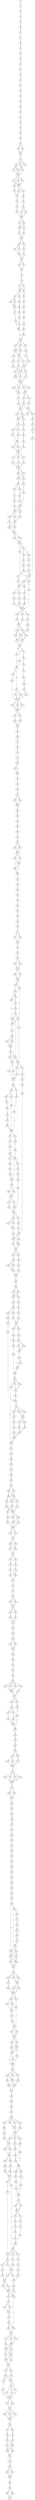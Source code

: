 strict digraph  {
	S0 -> S1 [ label = M ];
	S1 -> S2 [ label = L ];
	S2 -> S3 [ label = V ];
	S3 -> S4 [ label = G ];
	S4 -> S5 [ label = V ];
	S5 -> S6 [ label = S ];
	S6 -> S7 [ label = S ];
	S7 -> S8 [ label = E ];
	S8 -> S9 [ label = K ];
	S9 -> S10 [ label = G ];
	S10 -> S11 [ label = A ];
	S11 -> S12 [ label = T ];
	S12 -> S13 [ label = T ];
	S13 -> S14 [ label = M ];
	S14 -> S15 [ label = V ];
	S15 -> S16 [ label = T ];
	S16 -> S17 [ label = L ];
	S17 -> S18 [ label = I ];
	S18 -> S19 [ label = T ];
	S19 -> S20 [ label = E ];
	S20 -> S21 [ label = K ];
	S21 -> S22 [ label = L ];
	S22 -> S23 [ label = Q ];
	S23 -> S24 [ label = N ];
	S24 -> S25 [ label = Q ];
	S25 -> S26 [ label = S ];
	S26 -> S27 [ label = L ];
	S27 -> S28 [ label = N ];
	S27 -> S29 [ label = D ];
	S28 -> S30 [ label = D ];
	S29 -> S30 [ label = D ];
	S30 -> S31 [ label = L ];
	S31 -> S32 [ label = P ];
	S31 -> S33 [ label = A ];
	S31 -> S34 [ label = T ];
	S32 -> S35 [ label = C ];
	S33 -> S36 [ label = R ];
	S33 -> S37 [ label = H ];
	S34 -> S35 [ label = C ];
	S35 -> S38 [ label = K ];
	S36 -> S38 [ label = K ];
	S37 -> S38 [ label = K ];
	S38 -> S39 [ label = A ];
	S38 -> S40 [ label = T ];
	S38 -> S41 [ label = S ];
	S39 -> S42 [ label = Y ];
	S39 -> S43 [ label = F ];
	S40 -> S42 [ label = Y ];
	S41 -> S42 [ label = Y ];
	S42 -> S44 [ label = S ];
	S42 -> S45 [ label = D ];
	S43 -> S46 [ label = G ];
	S44 -> S47 [ label = I ];
	S45 -> S48 [ label = A ];
	S46 -> S47 [ label = I ];
	S47 -> S49 [ label = N ];
	S48 -> S50 [ label = S ];
	S49 -> S51 [ label = L ];
	S50 -> S52 [ label = P ];
	S51 -> S53 [ label = H ];
	S52 -> S54 [ label = Y ];
	S52 -> S55 [ label = R ];
	S53 -> S56 [ label = S ];
	S54 -> S56 [ label = S ];
	S55 -> S56 [ label = S ];
	S56 -> S57 [ label = S ];
	S56 -> S58 [ label = A ];
	S57 -> S59 [ label = E ];
	S58 -> S59 [ label = E ];
	S58 -> S60 [ label = G ];
	S59 -> S61 [ label = K ];
	S60 -> S62 [ label = A ];
	S61 -> S63 [ label = L ];
	S62 -> S63 [ label = L ];
	S63 -> S64 [ label = N ];
	S63 -> S65 [ label = S ];
	S64 -> S66 [ label = Q ];
	S64 -> S67 [ label = K ];
	S65 -> S68 [ label = N ];
	S66 -> S69 [ label = S ];
	S67 -> S69 [ label = S ];
	S68 -> S70 [ label = C ];
	S69 -> S71 [ label = G ];
	S70 -> S71 [ label = G ];
	S71 -> S72 [ label = S ];
	S71 -> S73 [ label = H ];
	S72 -> S74 [ label = L ];
	S73 -> S74 [ label = L ];
	S74 -> S75 [ label = F ];
	S75 -> S76 [ label = P ];
	S76 -> S77 [ label = Y ];
	S76 -> S78 [ label = F ];
	S77 -> S79 [ label = E ];
	S78 -> S80 [ label = D ];
	S78 -> S79 [ label = E ];
	S79 -> S81 [ label = I ];
	S79 -> S82 [ label = S ];
	S80 -> S83 [ label = L ];
	S81 -> S84 [ label = H ];
	S81 -> S85 [ label = S ];
	S82 -> S86 [ label = D ];
	S83 -> S87 [ label = N ];
	S84 -> S88 [ label = E ];
	S85 -> S88 [ label = E ];
	S86 -> S89 [ label = E ];
	S87 -> S90 [ label = A ];
	S88 -> S91 [ label = E ];
	S89 -> S92 [ label = D ];
	S90 -> S93 [ label = I ];
	S91 -> S94 [ label = S ];
	S92 -> S95 [ label = R ];
	S93 -> S96 [ label = L ];
	S94 -> S97 [ label = P ];
	S95 -> S98 [ label = C ];
	S96 -> S99 [ label = S ];
	S97 -> S100 [ label = W ];
	S98 -> S97 [ label = P ];
	S99 -> S101 [ label = L ];
	S100 -> S102 [ label = R ];
	S100 -> S103 [ label = T ];
	S100 -> S104 [ label = K ];
	S101 -> S105 [ label = C ];
	S102 -> S106 [ label = V ];
	S102 -> S107 [ label = A ];
	S103 -> S108 [ label = S ];
	S104 -> S106 [ label = V ];
	S105 -> S100 [ label = W ];
	S106 -> S109 [ label = I ];
	S106 -> S110 [ label = L ];
	S107 -> S110 [ label = L ];
	S108 -> S111 [ label = G ];
	S109 -> S112 [ label = S ];
	S110 -> S113 [ label = N ];
	S110 -> S114 [ label = G ];
	S111 -> S115 [ label = R ];
	S112 -> S116 [ label = R ];
	S113 -> S117 [ label = Q ];
	S114 -> S118 [ label = G ];
	S115 -> S118 [ label = G ];
	S116 -> S119 [ label = A ];
	S117 -> S120 [ label = S ];
	S118 -> S119 [ label = A ];
	S118 -> S121 [ label = R ];
	S119 -> S122 [ label = C ];
	S119 -> S123 [ label = K ];
	S120 -> S122 [ label = C ];
	S121 -> S124 [ label = Q ];
	S122 -> S125 [ label = P ];
	S123 -> S125 [ label = P ];
	S124 -> S125 [ label = P ];
	S125 -> S126 [ label = I ];
	S125 -> S127 [ label = S ];
	S125 -> S128 [ label = L ];
	S125 -> S129 [ label = V ];
	S126 -> S130 [ label = R ];
	S127 -> S131 [ label = G ];
	S128 -> S130 [ label = R ];
	S129 -> S131 [ label = G ];
	S130 -> S132 [ label = T ];
	S131 -> S133 [ label = G ];
	S131 -> S134 [ label = S ];
	S132 -> S135 [ label = E ];
	S133 -> S136 [ label = H ];
	S134 -> S137 [ label = Q ];
	S135 -> S138 [ label = A ];
	S135 -> S139 [ label = T ];
	S136 -> S138 [ label = A ];
	S137 -> S139 [ label = T ];
	S138 -> S140 [ label = T ];
	S138 -> S141 [ label = L ];
	S139 -> S142 [ label = A ];
	S139 -> S143 [ label = V ];
	S140 -> S144 [ label = K ];
	S141 -> S145 [ label = S ];
	S142 -> S144 [ label = K ];
	S143 -> S146 [ label = T ];
	S144 -> S147 [ label = N ];
	S145 -> S148 [ label = A ];
	S146 -> S149 [ label = G ];
	S147 -> S150 [ label = A ];
	S147 -> S151 [ label = T ];
	S148 -> S152 [ label = P ];
	S149 -> S153 [ label = T ];
	S150 -> S154 [ label = P ];
	S151 -> S155 [ label = T ];
	S152 -> S156 [ label = V ];
	S153 -> S157 [ label = R ];
	S154 -> S158 [ label = F ];
	S155 -> S158 [ label = F ];
	S156 -> S159 [ label = H ];
	S157 -> S160 [ label = G ];
	S158 -> S161 [ label = Y ];
	S158 -> S162 [ label = H ];
	S159 -> S163 [ label = C ];
	S160 -> S164 [ label = P ];
	S160 -> S165 [ label = S ];
	S161 -> S166 [ label = F ];
	S162 -> S166 [ label = F ];
	S163 -> S166 [ label = F ];
	S164 -> S167 [ label = S ];
	S164 -> S168 [ label = D ];
	S165 -> S169 [ label = R ];
	S166 -> S170 [ label = P ];
	S166 -> S171 [ label = A ];
	S166 -> S172 [ label = S ];
	S167 -> S173 [ label = V ];
	S167 -> S174 [ label = M ];
	S168 -> S175 [ label = A ];
	S169 -> S176 [ label = G ];
	S170 -> S177 [ label = L ];
	S171 -> S178 [ label = G ];
	S172 -> S179 [ label = T ];
	S173 -> S180 [ label = L ];
	S174 -> S181 [ label = V ];
	S175 -> S182 [ label = G ];
	S176 -> S183 [ label = W ];
	S176 -> S184 [ label = C ];
	S176 -> S185 [ label = A ];
	S177 -> S186 [ label = C ];
	S178 -> S186 [ label = C ];
	S179 -> S186 [ label = C ];
	S180 -> S187 [ label = P ];
	S181 -> S188 [ label = S ];
	S182 -> S189 [ label = L ];
	S183 -> S190 [ label = I ];
	S184 -> S191 [ label = G ];
	S185 -> S192 [ label = V ];
	S186 -> S193 [ label = P ];
	S186 -> S194 [ label = S ];
	S187 -> S176 [ label = G ];
	S188 -> S176 [ label = G ];
	S189 -> S176 [ label = G ];
	S190 -> S195 [ label = S ];
	S191 -> S196 [ label = R ];
	S192 -> S195 [ label = S ];
	S193 -> S197 [ label = F ];
	S194 -> S198 [ label = Q ];
	S194 -> S197 [ label = F ];
	S195 -> S199 [ label = E ];
	S195 -> S200 [ label = T ];
	S196 -> S201 [ label = R ];
	S197 -> S202 [ label = S ];
	S198 -> S203 [ label = M ];
	S199 -> S204 [ label = L ];
	S199 -> S205 [ label = Q ];
	S200 -> S206 [ label = T ];
	S201 -> S204 [ label = L ];
	S202 -> S207 [ label = R ];
	S202 -> S208 [ label = K ];
	S203 -> S209 [ label = C ];
	S204 -> S210 [ label = N ];
	S204 -> S211 [ label = D ];
	S205 -> S210 [ label = N ];
	S206 -> S211 [ label = D ];
	S207 -> S212 [ label = G ];
	S208 -> S213 [ label = A ];
	S209 -> S214 [ label = S ];
	S210 -> S215 [ label = L ];
	S211 -> S215 [ label = L ];
	S212 -> S216 [ label = A ];
	S213 -> S217 [ label = L ];
	S214 -> S218 [ label = L ];
	S214 -> S219 [ label = D ];
	S215 -> S220 [ label = N ];
	S215 -> S221 [ label = A ];
	S215 -> S222 [ label = R ];
	S216 -> S223 [ label = P ];
	S217 -> S214 [ label = S ];
	S218 -> S224 [ label = V ];
	S219 -> S225 [ label = S ];
	S219 -> S226 [ label = N ];
	S220 -> S227 [ label = E ];
	S221 -> S228 [ label = R ];
	S222 -> S227 [ label = E ];
	S223 -> S219 [ label = D ];
	S224 -> S229 [ label = V ];
	S225 -> S229 [ label = V ];
	S226 -> S230 [ label = K ];
	S227 -> S231 [ label = N ];
	S227 -> S232 [ label = S ];
	S228 -> S233 [ label = P ];
	S229 -> S234 [ label = G ];
	S229 -> S235 [ label = R ];
	S230 -> S234 [ label = G ];
	S231 -> S236 [ label = C ];
	S231 -> S237 [ label = S ];
	S232 -> S238 [ label = T ];
	S233 -> S239 [ label = P ];
	S234 -> S240 [ label = L ];
	S235 -> S240 [ label = L ];
	S236 -> S241 [ label = G ];
	S237 -> S241 [ label = G ];
	S238 -> S241 [ label = G ];
	S239 -> S242 [ label = V ];
	S240 -> S243 [ label = Q ];
	S240 -> S244 [ label = C ];
	S241 -> S245 [ label = P ];
	S241 -> S246 [ label = S ];
	S241 -> S247 [ label = Q ];
	S242 -> S248 [ label = N ];
	S243 -> S249 [ label = W ];
	S244 -> S249 [ label = W ];
	S245 -> S250 [ label = P ];
	S246 -> S250 [ label = P ];
	S247 -> S250 [ label = P ];
	S248 -> S251 [ label = T ];
	S249 -> S252 [ label = Q ];
	S249 -> S253 [ label = P ];
	S250 -> S254 [ label = L ];
	S250 -> S255 [ label = W ];
	S251 -> S256 [ label = Q ];
	S252 -> S257 [ label = R ];
	S252 -> S258 [ label = G ];
	S253 -> S160 [ label = G ];
	S254 -> S259 [ label = A ];
	S255 -> S260 [ label = P ];
	S256 -> S241 [ label = G ];
	S257 -> S261 [ label = D ];
	S258 -> S262 [ label = E ];
	S259 -> S263 [ label = P ];
	S260 -> S263 [ label = P ];
	S261 -> S264 [ label = V ];
	S262 -> S265 [ label = M ];
	S263 -> S266 [ label = P ];
	S264 -> S267 [ label = T ];
	S265 -> S268 [ label = L ];
	S266 -> S269 [ label = T ];
	S267 -> S160 [ label = G ];
	S268 -> S270 [ label = N ];
	S269 -> S271 [ label = K ];
	S270 -> S272 [ label = T ];
	S271 -> S273 [ label = R ];
	S272 -> S167 [ label = S ];
	S273 -> S274 [ label = H ];
	S274 -> S275 [ label = C ];
	S275 -> S276 [ label = R ];
	S276 -> S277 [ label = S ];
	S276 -> S278 [ label = L ];
	S277 -> S278 [ label = L ];
	S278 -> S279 [ label = S ];
	S279 -> S280 [ label = E ];
	S280 -> S281 [ label = P ];
	S281 -> S282 [ label = D ];
	S282 -> S283 [ label = E ];
	S282 -> S284 [ label = G ];
	S283 -> S285 [ label = L ];
	S284 -> S285 [ label = L ];
	S285 -> S286 [ label = A ];
	S286 -> S287 [ label = R ];
	S287 -> S288 [ label = C ];
	S288 -> S289 [ label = R ];
	S289 -> S290 [ label = S ];
	S290 -> S291 [ label = P ];
	S291 -> S292 [ label = W ];
	S292 -> S293 [ label = K ];
	S292 -> S294 [ label = R ];
	S293 -> S295 [ label = P ];
	S294 -> S295 [ label = P ];
	S295 -> S296 [ label = G ];
	S295 -> S297 [ label = T ];
	S296 -> S298 [ label = S ];
	S296 -> S299 [ label = G ];
	S297 -> S298 [ label = S ];
	S298 -> S299 [ label = G ];
	S298 -> S300 [ label = S ];
	S299 -> S300 [ label = S ];
	S300 -> S301 [ label = K ];
	S301 -> S302 [ label = V ];
	S302 -> S303 [ label = W ];
	S303 -> S304 [ label = T ];
	S304 -> S305 [ label = P ];
	S305 -> S306 [ label = V ];
	S306 -> S307 [ label = S ];
	S307 -> S308 [ label = K ];
	S308 -> S309 [ label = R ];
	S309 -> S310 [ label = R ];
	S310 -> S311 [ label = C ];
	S311 -> S312 [ label = N ];
	S311 -> S313 [ label = H ];
	S312 -> S314 [ label = S ];
	S313 -> S314 [ label = S ];
	S314 -> S315 [ label = G ];
	S315 -> S316 [ label = G ];
	S316 -> S317 [ label = S ];
	S317 -> S318 [ label = A ];
	S317 -> S319 [ label = T ];
	S318 -> S320 [ label = T ];
	S319 -> S320 [ label = T ];
	S320 -> S321 [ label = L ];
	S320 -> S322 [ label = P ];
	S321 -> S323 [ label = Q ];
	S322 -> S323 [ label = Q ];
	S323 -> S324 [ label = R ];
	S323 -> S325 [ label = E ];
	S324 -> S326 [ label = C ];
	S325 -> S327 [ label = S ];
	S326 -> S328 [ label = N ];
	S326 -> S329 [ label = S ];
	S327 -> S330 [ label = A ];
	S327 -> S331 [ label = L ];
	S328 -> S332 [ label = S ];
	S329 -> S333 [ label = G ];
	S330 -> S334 [ label = T ];
	S331 -> S335 [ label = G ];
	S332 -> S336 [ label = H ];
	S333 -> S330 [ label = A ];
	S333 -> S337 [ label = P ];
	S334 -> S338 [ label = L ];
	S335 -> S339 [ label = S ];
	S335 -> S340 [ label = P ];
	S336 -> S341 [ label = G ];
	S337 -> S342 [ label = S ];
	S337 -> S335 [ label = G ];
	S338 -> S343 [ label = P ];
	S338 -> S344 [ label = Q ];
	S339 -> S345 [ label = T ];
	S340 -> S346 [ label = G ];
	S341 -> S333 [ label = G ];
	S341 -> S327 [ label = S ];
	S342 -> S347 [ label = V ];
	S342 -> S348 [ label = I ];
	S343 -> S349 [ label = R ];
	S344 -> S349 [ label = R ];
	S345 -> S350 [ label = S ];
	S346 -> S351 [ label = P ];
	S347 -> S350 [ label = S ];
	S348 -> S350 [ label = S ];
	S349 -> S352 [ label = S ];
	S350 -> S353 [ label = L ];
	S351 -> S354 [ label = T ];
	S352 -> S337 [ label = P ];
	S352 -> S355 [ label = T ];
	S353 -> S356 [ label = P ];
	S353 -> S357 [ label = S ];
	S354 -> S358 [ label = V ];
	S355 -> S342 [ label = S ];
	S356 -> S359 [ label = Q ];
	S356 -> S360 [ label = R ];
	S357 -> S361 [ label = H ];
	S358 -> S362 [ label = P ];
	S359 -> S363 [ label = P ];
	S360 -> S364 [ label = A ];
	S361 -> S365 [ label = N ];
	S362 -> S366 [ label = A ];
	S362 -> S367 [ label = P ];
	S363 -> S368 [ label = S ];
	S364 -> S369 [ label = V ];
	S365 -> S369 [ label = V ];
	S366 -> S370 [ label = A ];
	S367 -> S371 [ label = V ];
	S367 -> S370 [ label = A ];
	S368 -> S372 [ label = K ];
	S369 -> S373 [ label = L ];
	S369 -> S374 [ label = A ];
	S370 -> S375 [ label = P ];
	S371 -> S375 [ label = P ];
	S372 -> S376 [ label = Q ];
	S373 -> S377 [ label = S ];
	S374 -> S378 [ label = P ];
	S375 -> S379 [ label = R ];
	S375 -> S380 [ label = Q ];
	S376 -> S381 [ label = H ];
	S377 -> S382 [ label = L ];
	S378 -> S383 [ label = P ];
	S379 -> S384 [ label = P ];
	S380 -> S385 [ label = L ];
	S381 -> S369 [ label = V ];
	S382 -> S386 [ label = N ];
	S383 -> S387 [ label = S ];
	S384 -> S388 [ label = S ];
	S384 -> S389 [ label = A ];
	S385 -> S390 [ label = P ];
	S386 -> S391 [ label = N ];
	S386 -> S387 [ label = S ];
	S387 -> S392 [ label = H ];
	S387 -> S393 [ label = S ];
	S388 -> S394 [ label = S ];
	S389 -> S394 [ label = S ];
	S390 -> S395 [ label = W ];
	S391 -> S396 [ label = S ];
	S392 -> S397 [ label = T ];
	S393 -> S398 [ label = V ];
	S394 -> S399 [ label = A ];
	S395 -> S399 [ label = A ];
	S396 -> S400 [ label = A ];
	S397 -> S401 [ label = Q ];
	S398 -> S402 [ label = A ];
	S398 -> S403 [ label = F ];
	S399 -> S404 [ label = S ];
	S400 -> S405 [ label = F ];
	S401 -> S406 [ label = P ];
	S402 -> S407 [ label = S ];
	S403 -> S407 [ label = S ];
	S404 -> S408 [ label = S ];
	S405 -> S393 [ label = S ];
	S406 -> S409 [ label = V ];
	S407 -> S410 [ label = S ];
	S407 -> S411 [ label = I ];
	S408 -> S412 [ label = G ];
	S408 -> S413 [ label = S ];
	S409 -> S414 [ label = A ];
	S410 -> S415 [ label = G ];
	S411 -> S414 [ label = A ];
	S412 -> S416 [ label = F ];
	S412 -> S417 [ label = H ];
	S413 -> S416 [ label = F ];
	S414 -> S418 [ label = S ];
	S415 -> S418 [ label = S ];
	S416 -> S419 [ label = V ];
	S417 -> S420 [ label = T ];
	S418 -> S421 [ label = F ];
	S418 -> S422 [ label = S ];
	S419 -> S423 [ label = D ];
	S420 -> S424 [ label = N ];
	S421 -> S425 [ label = S ];
	S421 -> S426 [ label = N ];
	S422 -> S427 [ label = P ];
	S423 -> S428 [ label = S ];
	S423 -> S429 [ label = Y ];
	S424 -> S430 [ label = G ];
	S425 -> S431 [ label = T ];
	S426 -> S431 [ label = T ];
	S427 -> S432 [ label = P ];
	S428 -> S433 [ label = S ];
	S429 -> S434 [ label = G ];
	S430 -> S435 [ label = C ];
	S431 -> S436 [ label = S ];
	S432 -> S362 [ label = P ];
	S433 -> S437 [ label = E ];
	S434 -> S438 [ label = A ];
	S435 -> S437 [ label = E ];
	S436 -> S367 [ label = P ];
	S437 -> S439 [ label = G ];
	S437 -> S440 [ label = S ];
	S438 -> S441 [ label = A ];
	S439 -> S442 [ label = S ];
	S440 -> S443 [ label = G ];
	S441 -> S444 [ label = G ];
	S442 -> S445 [ label = T ];
	S443 -> S446 [ label = P ];
	S444 -> S447 [ label = P ];
	S445 -> S448 [ label = A ];
	S445 -> S449 [ label = T ];
	S446 -> S450 [ label = C ];
	S447 -> S451 [ label = Y ];
	S447 -> S452 [ label = W ];
	S447 -> S453 [ label = C ];
	S448 -> S454 [ label = S ];
	S449 -> S454 [ label = S ];
	S450 -> S455 [ label = P ];
	S451 -> S456 [ label = D ];
	S452 -> S457 [ label = E ];
	S453 -> S456 [ label = D ];
	S454 -> S458 [ label = S ];
	S455 -> S459 [ label = P ];
	S456 -> S460 [ label = Y ];
	S456 -> S461 [ label = F ];
	S457 -> S462 [ label = L ];
	S458 -> S463 [ label = G ];
	S458 -> S464 [ label = V ];
	S459 -> S465 [ label = W ];
	S460 -> S466 [ label = H ];
	S461 -> S467 [ label = N ];
	S462 -> S468 [ label = S ];
	S463 -> S464 [ label = V ];
	S464 -> S459 [ label = P ];
	S465 -> S469 [ label = H ];
	S465 -> S470 [ label = N ];
	S465 -> S471 [ label = W ];
	S466 -> S472 [ label = P ];
	S467 -> S472 [ label = P ];
	S468 -> S473 [ label = S ];
	S469 -> S474 [ label = S ];
	S470 -> S474 [ label = S ];
	S471 -> S475 [ label = R ];
	S472 -> S476 [ label = R ];
	S473 -> S476 [ label = R ];
	S474 -> S477 [ label = G ];
	S475 -> S478 [ label = R ];
	S476 -> S475 [ label = R ];
	S477 -> S444 [ label = G ];
	S478 -> S479 [ label = L ];
	S479 -> S480 [ label = S ];
	S480 -> S481 [ label = L ];
	S481 -> S482 [ label = S ];
	S482 -> S483 [ label = Q ];
	S483 -> S484 [ label = E ];
	S484 -> S485 [ label = H ];
	S485 -> S486 [ label = I ];
	S485 -> S487 [ label = L ];
	S486 -> S488 [ label = T ];
	S486 -> S489 [ label = A ];
	S487 -> S489 [ label = A ];
	S488 -> S490 [ label = D ];
	S488 -> S491 [ label = E ];
	S489 -> S490 [ label = D ];
	S489 -> S492 [ label = G ];
	S490 -> S493 [ label = A ];
	S491 -> S494 [ label = T ];
	S492 -> S495 [ label = L ];
	S493 -> S496 [ label = G ];
	S493 -> S497 [ label = A ];
	S494 -> S496 [ label = G ];
	S495 -> S496 [ label = G ];
	S496 -> S498 [ label = T ];
	S496 -> S499 [ label = N ];
	S497 -> S500 [ label = S ];
	S498 -> S501 [ label = L ];
	S498 -> S502 [ label = A ];
	S499 -> S501 [ label = L ];
	S500 -> S503 [ label = G ];
	S501 -> S504 [ label = L ];
	S502 -> S504 [ label = L ];
	S503 -> S504 [ label = L ];
	S504 -> S505 [ label = P ];
	S504 -> S506 [ label = A ];
	S505 -> S507 [ label = S ];
	S506 -> S507 [ label = S ];
	S507 -> S508 [ label = A ];
	S507 -> S509 [ label = T ];
	S508 -> S510 [ label = S ];
	S508 -> S511 [ label = N ];
	S509 -> S510 [ label = S ];
	S510 -> S512 [ label = S ];
	S511 -> S512 [ label = S ];
	S512 -> S513 [ label = T ];
	S512 -> S514 [ label = S ];
	S513 -> S515 [ label = P ];
	S514 -> S516 [ label = R ];
	S515 -> S517 [ label = T ];
	S516 -> S518 [ label = S ];
	S517 -> S519 [ label = S ];
	S517 -> S520 [ label = T ];
	S518 -> S519 [ label = S ];
	S519 -> S521 [ label = T ];
	S520 -> S521 [ label = T ];
	S521 -> S522 [ label = P ];
	S522 -> S523 [ label = E ];
	S523 -> S524 [ label = L ];
	S524 -> S525 [ label = S ];
	S524 -> S526 [ label = G ];
	S525 -> S527 [ label = R ];
	S526 -> S527 [ label = R ];
	S527 -> S528 [ label = R ];
	S527 -> S529 [ label = Q ];
	S528 -> S530 [ label = Q ];
	S529 -> S531 [ label = L ];
	S530 -> S532 [ label = G ];
	S531 -> S532 [ label = G ];
	S532 -> S533 [ label = L ];
	S533 -> S534 [ label = L ];
	S534 -> S535 [ label = R ];
	S535 -> S536 [ label = C ];
	S535 -> S537 [ label = S ];
	S536 -> S538 [ label = R ];
	S537 -> S538 [ label = R ];
	S538 -> S539 [ label = S ];
	S539 -> S540 [ label = Q ];
	S540 -> S541 [ label = P ];
	S541 -> S542 [ label = C ];
	S542 -> S543 [ label = V ];
	S543 -> S544 [ label = L ];
	S544 -> S545 [ label = H ];
	S544 -> S546 [ label = D ];
	S544 -> S547 [ label = N ];
	S544 -> S548 [ label = V ];
	S545 -> S549 [ label = E ];
	S546 -> S549 [ label = E ];
	S547 -> S549 [ label = E ];
	S548 -> S550 [ label = G ];
	S549 -> S551 [ label = R ];
	S550 -> S551 [ label = R ];
	S551 -> S552 [ label = K ];
	S551 -> S553 [ label = R ];
	S552 -> S554 [ label = S ];
	S553 -> S555 [ label = W ];
	S554 -> S556 [ label = G ];
	S554 -> S557 [ label = R ];
	S555 -> S558 [ label = R ];
	S556 -> S559 [ label = L ];
	S557 -> S560 [ label = R ];
	S558 -> S561 [ label = R ];
	S559 -> S562 [ label = K ];
	S560 -> S562 [ label = K ];
	S561 -> S563 [ label = R ];
	S562 -> S561 [ label = R ];
	S563 -> S564 [ label = R ];
	S564 -> S565 [ label = E ];
	S565 -> S566 [ label = E ];
	S566 -> S567 [ label = D ];
	S566 -> S568 [ label = R ];
	S567 -> S569 [ label = V ];
	S567 -> S570 [ label = A ];
	S568 -> S571 [ label = T ];
	S569 -> S572 [ label = R ];
	S570 -> S572 [ label = R ];
	S571 -> S572 [ label = R ];
	S572 -> S573 [ label = W ];
	S573 -> S574 [ label = S ];
	S573 -> S575 [ label = T ];
	S573 -> S576 [ label = N ];
	S573 -> S577 [ label = P ];
	S574 -> S578 [ label = R ];
	S575 -> S578 [ label = R ];
	S576 -> S578 [ label = R ];
	S577 -> S578 [ label = R ];
	S578 -> S579 [ label = P ];
	S579 -> S580 [ label = S ];
	S579 -> S581 [ label = A ];
	S580 -> S582 [ label = L ];
	S581 -> S582 [ label = L ];
	S582 -> S583 [ label = D ];
	S583 -> S584 [ label = F ];
	S584 -> S585 [ label = L ];
	S585 -> S586 [ label = K ];
	S586 -> S587 [ label = M ];
	S587 -> S588 [ label = T ];
	S588 -> S589 [ label = R ];
	S589 -> S590 [ label = T ];
	S590 -> S591 [ label = L ];
	S591 -> S592 [ label = K ];
	S592 -> S593 [ label = N ];
	S593 -> S594 [ label = S ];
	S594 -> S595 [ label = K ];
	S595 -> S596 [ label = S ];
	S596 -> S597 [ label = L ];
	S597 -> S598 [ label = C ];
	S598 -> S599 [ label = S ];
	S599 -> S600 [ label = L ];
	S600 -> S601 [ label = D ];
	S601 -> S602 [ label = Y ];
	S602 -> S603 [ label = E ];
	S602 -> S604 [ label = E ];
	S603 -> S605 [ label = E ];
	S604 -> S606 [ label = D ];
	S604 -> S607 [ label = E ];
	S605 -> S608 [ label = D ];
	S605 -> S609 [ label = E ];
	S606 -> S610 [ label = D ];
	S606 -> S603 [ label = E ];
	S607 -> S611 [ label = D ];
	S608 -> S612 [ label = D ];
	S609 -> S612 [ label = D ];
	S610 -> S605 [ label = E ];
	S610 -> S613 [ label = D ];
	S611 -> S614 [ label = D ];
	S612 -> S615 [ label = D ];
	S613 -> S608 [ label = D ];
	S614 -> S616 [ label = D ];
	S615 -> S617 [ label = P ];
	S615 -> S618 [ label = A ];
	S615 -> S619 [ label = S ];
	S616 -> S620 [ label = D ];
	S617 -> S621 [ label = H ];
	S618 -> S622 [ label = Q ];
	S619 -> S622 [ label = Q ];
	S620 -> S623 [ label = D ];
	S621 -> S624 [ label = M ];
	S622 -> S625 [ label = V ];
	S622 -> S626 [ label = G ];
	S623 -> S606 [ label = D ];
	S624 -> S627 [ label = K ];
	S625 -> S627 [ label = K ];
	S626 -> S627 [ label = K ];
	S627 -> S628 [ label = T ];
	S627 -> S629 [ label = L ];
	S628 -> S630 [ label = I ];
	S628 -> S631 [ label = V ];
	S629 -> S632 [ label = A ];
	S630 -> S633 [ label = V ];
	S631 -> S633 [ label = V ];
	S632 -> S634 [ label = P ];
	S633 -> S635 [ label = S ];
	S634 -> S636 [ label = C ];
	S634 -> S637 [ label = Y ];
	S635 -> S638 [ label = S ];
	S636 -> S639 [ label = D ];
	S637 -> S639 [ label = D ];
	S638 -> S634 [ label = P ];
	S639 -> S640 [ label = S ];
	S639 -> S641 [ label = P ];
	S640 -> S642 [ label = S ];
	S640 -> S643 [ label = H ];
	S641 -> S643 [ label = H ];
	S642 -> S644 [ label = D ];
	S643 -> S644 [ label = D ];
	S643 -> S645 [ label = G ];
	S644 -> S646 [ label = H ];
	S644 -> S647 [ label = L ];
	S645 -> S647 [ label = L ];
	S646 -> S647 [ label = L ];
	S647 -> S648 [ label = M ];
	S648 -> S649 [ label = N ];
	S648 -> S650 [ label = S ];
	S648 -> S651 [ label = G ];
	S649 -> S652 [ label = V ];
	S649 -> S653 [ label = I ];
	S650 -> S654 [ label = M ];
	S651 -> S652 [ label = V ];
	S652 -> S655 [ label = I ];
	S652 -> S656 [ label = V ];
	S653 -> S655 [ label = I ];
	S654 -> S656 [ label = V ];
	S655 -> S657 [ label = T ];
	S656 -> S657 [ label = T ];
	S657 -> S658 [ label = P ];
	S658 -> S659 [ label = G ];
	S659 -> S660 [ label = S ];
	S660 -> S661 [ label = S ];
	S661 -> S662 [ label = P ];
	S662 -> S663 [ label = M ];
	S662 -> S664 [ label = V ];
	S662 -> S665 [ label = I ];
	S662 -> S666 [ label = W ];
	S663 -> S667 [ label = K ];
	S664 -> S668 [ label = R ];
	S665 -> S667 [ label = K ];
	S666 -> S669 [ label = S ];
	S667 -> S670 [ label = E ];
	S668 -> S670 [ label = E ];
	S669 -> S671 [ label = V ];
	S670 -> S672 [ label = G ];
	S670 -> S673 [ label = C ];
	S670 -> S674 [ label = Q ];
	S671 -> S675 [ label = H ];
	S672 -> S676 [ label = L ];
	S673 -> S677 [ label = P ];
	S674 -> S678 [ label = Q ];
	S675 -> S677 [ label = P ];
	S676 -> S679 [ label = C ];
	S677 -> S680 [ label = G ];
	S677 -> S681 [ label = S ];
	S678 -> S682 [ label = E ];
	S679 -> S683 [ label = R ];
	S680 -> S684 [ label = P ];
	S681 -> S684 [ label = P ];
	S682 -> S685 [ label = T ];
	S683 -> S686 [ label = L ];
	S683 -> S687 [ label = H ];
	S684 -> S688 [ label = C ];
	S684 -> S689 [ label = H ];
	S685 -> S690 [ label = G ];
	S686 -> S691 [ label = H ];
	S687 -> S692 [ label = Y ];
	S688 -> S693 [ label = P ];
	S689 -> S694 [ label = C ];
	S690 -> S683 [ label = R ];
	S691 -> S695 [ label = R ];
	S692 -> S696 [ label = G ];
	S693 -> S697 [ label = A ];
	S694 -> S698 [ label = T ];
	S695 -> S699 [ label = L ];
	S696 -> S700 [ label = A ];
	S697 -> S701 [ label = G ];
	S698 -> S701 [ label = G ];
	S699 -> S700 [ label = A ];
	S700 -> S702 [ label = S ];
	S701 -> S703 [ label = L ];
	S701 -> S704 [ label = P ];
	S702 -> S705 [ label = C ];
	S702 -> S706 [ label = S ];
	S703 -> S707 [ label = R ];
	S704 -> S708 [ label = G ];
	S705 -> S709 [ label = H ];
	S706 -> S709 [ label = H ];
	S707 -> S710 [ label = A ];
	S707 -> S711 [ label = P ];
	S707 -> S712 [ label = N ];
	S708 -> S711 [ label = P ];
	S709 -> S713 [ label = S ];
	S709 -> S714 [ label = G ];
	S710 -> S715 [ label = F ];
	S711 -> S716 [ label = W ];
	S712 -> S717 [ label = Y ];
	S713 -> S718 [ label = T ];
	S714 -> S719 [ label = G ];
	S715 -> S720 [ label = S ];
	S716 -> S721 [ label = T ];
	S716 -> S722 [ label = A ];
	S717 -> S723 [ label = E ];
	S718 -> S724 [ label = A ];
	S719 -> S725 [ label = R ];
	S720 -> S726 [ label = S ];
	S721 -> S727 [ label = P ];
	S722 -> S726 [ label = S ];
	S723 -> S728 [ label = Q ];
	S724 -> S729 [ label = C ];
	S725 -> S730 [ label = S ];
	S726 -> S731 [ label = T ];
	S726 -> S732 [ label = W ];
	S727 -> S733 [ label = R ];
	S728 -> S734 [ label = A ];
	S729 -> S735 [ label = H ];
	S730 -> S736 [ label = I ];
	S731 -> S737 [ label = A ];
	S732 -> S738 [ label = E ];
	S733 -> S738 [ label = E ];
	S734 -> S737 [ label = A ];
	S735 -> S736 [ label = I ];
	S736 -> S707 [ label = R ];
	S737 -> S739 [ label = A ];
	S738 -> S740 [ label = C ];
	S738 -> S741 [ label = P ];
	S739 -> S742 [ label = V ];
	S739 -> S743 [ label = M ];
	S740 -> S742 [ label = V ];
	S741 -> S742 [ label = V ];
	S742 -> S744 [ label = S ];
	S742 -> S745 [ label = A ];
	S743 -> S744 [ label = S ];
	S744 -> S746 [ label = E ];
	S745 -> S747 [ label = A ];
	S746 -> S748 [ label = S ];
	S747 -> S749 [ label = T ];
	S747 -> S750 [ label = E ];
	S748 -> S751 [ label = D ];
	S748 -> S752 [ label = A ];
	S748 -> S753 [ label = G ];
	S749 -> S754 [ label = G ];
	S750 -> S754 [ label = G ];
	S751 -> S755 [ label = E ];
	S752 -> S756 [ label = G ];
	S753 -> S756 [ label = G ];
	S754 -> S757 [ label = E ];
	S755 -> S758 [ label = D ];
	S756 -> S759 [ label = A ];
	S756 -> S758 [ label = D ];
	S757 -> S760 [ label = G ];
	S758 -> S761 [ label = T ];
	S758 -> S762 [ label = P ];
	S759 -> S762 [ label = P ];
	S760 -> S746 [ label = E ];
	S760 -> S763 [ label = G ];
	S761 -> S764 [ label = S ];
	S762 -> S765 [ label = G ];
	S762 -> S764 [ label = S ];
	S763 -> S748 [ label = S ];
	S764 -> S766 [ label = D ];
	S765 -> S766 [ label = D ];
	S766 -> S767 [ label = C ];
	S766 -> S768 [ label = G ];
	S767 -> S769 [ label = E ];
	S768 -> S770 [ label = D ];
	S769 -> S771 [ label = S ];
	S769 -> S772 [ label = N ];
	S770 -> S771 [ label = S ];
	S771 -> S773 [ label = N ];
	S771 -> S774 [ label = A ];
	S772 -> S775 [ label = T ];
	S773 -> S776 [ label = E ];
	S774 -> S777 [ label = E ];
	S774 -> S778 [ label = G ];
	S775 -> S776 [ label = E ];
	S776 -> S779 [ label = G ];
	S776 -> S780 [ label = E ];
	S777 -> S776 [ label = E ];
	S778 -> S776 [ label = E ];
	S779 -> S781 [ label = G ];
	S780 -> S781 [ label = G ];
	S781 -> S782 [ label = V ];
	S781 -> S783 [ label = I ];
	S781 -> S784 [ label = A ];
	S782 -> S785 [ label = F ];
	S783 -> S785 [ label = F ];
	S784 -> S785 [ label = F ];
	S785 -> S786 [ label = P ];
	S786 -> S787 [ label = L ];
	S786 -> S788 [ label = P ];
	S787 -> S789 [ label = D ];
	S788 -> S790 [ label = G ];
	S789 -> S791 [ label = C ];
	S790 -> S792 [ label = R ];
	S791 -> S793 [ label = V ];
	S791 -> S794 [ label = G ];
	S792 -> S794 [ label = G ];
	S793 -> S795 [ label = D ];
	S794 -> S795 [ label = D ];
	S794 -> S796 [ label = E ];
	S795 -> S797 [ label = L ];
	S796 -> S797 [ label = L ];
	S797 -> S798 [ label = D ];
	S798 -> S799 [ label = L ];
	S799 -> S800 [ label = E ];
	S799 -> S801 [ label = G ];
	S800 -> S802 [ label = Q ];
	S801 -> S802 [ label = Q ];
	S802 -> S803 [ label = I ];
	S803 -> S804 [ label = E ];
	S804 -> S805 [ label = N ];
	S804 -> S806 [ label = S ];
	S805 -> S807 [ label = N ];
	S806 -> S807 [ label = N ];
}
